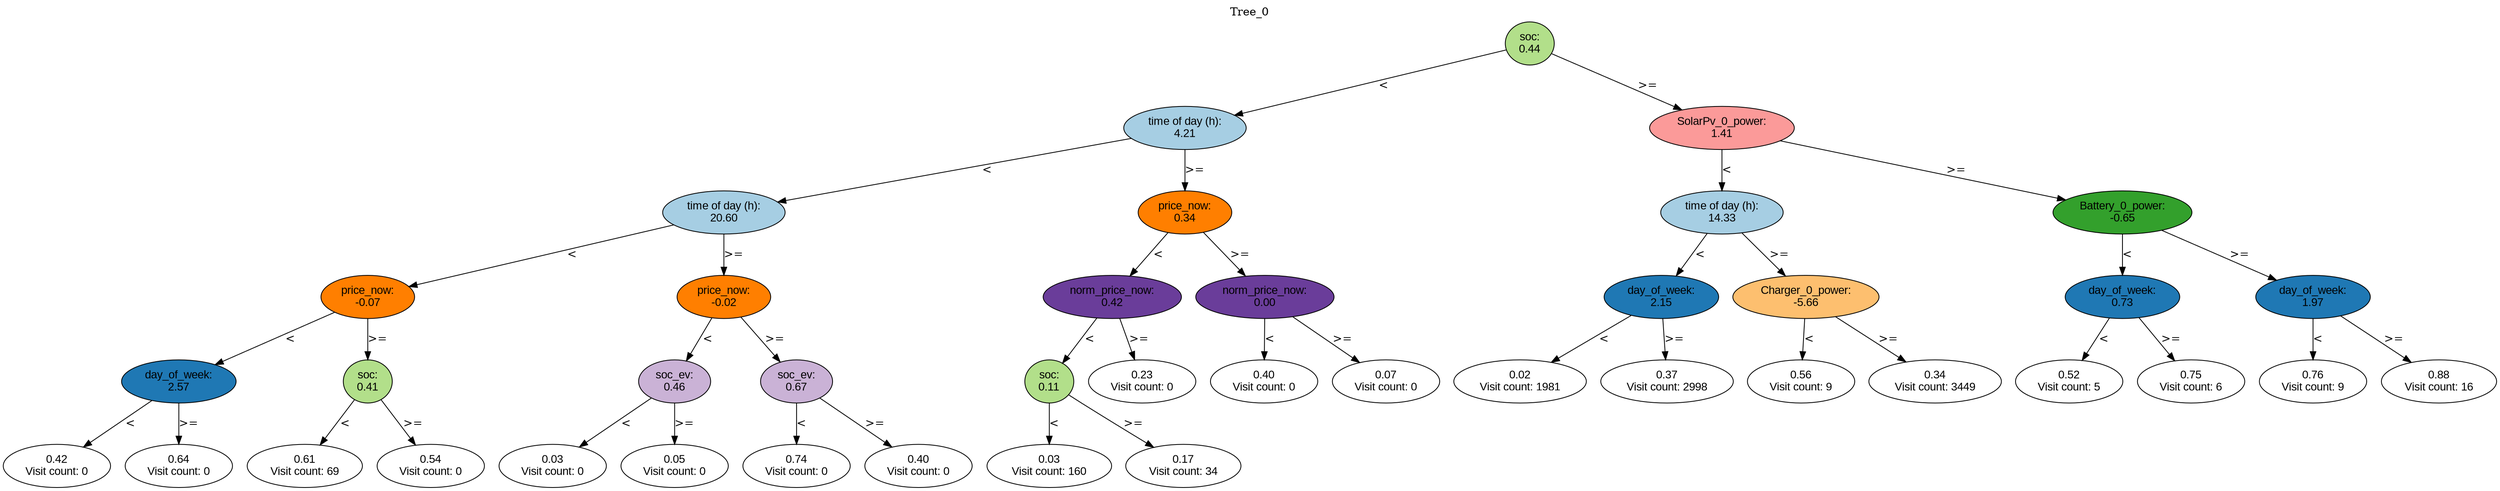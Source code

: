 digraph BST {
    node [fontname="Arial" style=filled colorscheme=paired12];
    0 [ label = "soc:
0.44" fillcolor=3];
    1 [ label = "time of day (h):
4.21" fillcolor=1];
    2 [ label = "time of day (h):
20.60" fillcolor=1];
    3 [ label = "price_now:
-0.07" fillcolor=8];
    4 [ label = "day_of_week:
2.57" fillcolor=2];
    5 [ label = "0.42
Visit count: 0" fillcolor=white];
    6 [ label = "0.64
Visit count: 0" fillcolor=white];
    7 [ label = "soc:
0.41" fillcolor=3];
    8 [ label = "0.61
Visit count: 69" fillcolor=white];
    9 [ label = "0.54
Visit count: 0" fillcolor=white];
    10 [ label = "price_now:
-0.02" fillcolor=8];
    11 [ label = "soc_ev:
0.46" fillcolor=9];
    12 [ label = "0.03
Visit count: 0" fillcolor=white];
    13 [ label = "0.05
Visit count: 0" fillcolor=white];
    14 [ label = "soc_ev:
0.67" fillcolor=9];
    15 [ label = "0.74
Visit count: 0" fillcolor=white];
    16 [ label = "0.40
Visit count: 0" fillcolor=white];
    17 [ label = "price_now:
0.34" fillcolor=8];
    18 [ label = "norm_price_now:
0.42" fillcolor=10];
    19 [ label = "soc:
0.11" fillcolor=3];
    20 [ label = "0.03
Visit count: 160" fillcolor=white];
    21 [ label = "0.17
Visit count: 34" fillcolor=white];
    22 [ label = "0.23
Visit count: 0" fillcolor=white];
    23 [ label = "norm_price_now:
0.00" fillcolor=10];
    24 [ label = "0.40
Visit count: 0" fillcolor=white];
    25 [ label = "0.07
Visit count: 0" fillcolor=white];
    26 [ label = "SolarPv_0_power:
1.41" fillcolor=5];
    27 [ label = "time of day (h):
14.33" fillcolor=1];
    28 [ label = "day_of_week:
2.15" fillcolor=2];
    29 [ label = "0.02
Visit count: 1981" fillcolor=white];
    30 [ label = "0.37
Visit count: 2998" fillcolor=white];
    31 [ label = "Charger_0_power:
-5.66" fillcolor=7];
    32 [ label = "0.56
Visit count: 9" fillcolor=white];
    33 [ label = "0.34
Visit count: 3449" fillcolor=white];
    34 [ label = "Battery_0_power:
-0.65" fillcolor=4];
    35 [ label = "day_of_week:
0.73" fillcolor=2];
    36 [ label = "0.52
Visit count: 5" fillcolor=white];
    37 [ label = "0.75
Visit count: 6" fillcolor=white];
    38 [ label = "day_of_week:
1.97" fillcolor=2];
    39 [ label = "0.76
Visit count: 9" fillcolor=white];
    40 [ label = "0.88
Visit count: 16" fillcolor=white];

    0  -> 1[ label = "<"];
    0  -> 26[ label = ">="];
    1  -> 2[ label = "<"];
    1  -> 17[ label = ">="];
    2  -> 3[ label = "<"];
    2  -> 10[ label = ">="];
    3  -> 4[ label = "<"];
    3  -> 7[ label = ">="];
    4  -> 5[ label = "<"];
    4  -> 6[ label = ">="];
    7  -> 8[ label = "<"];
    7  -> 9[ label = ">="];
    10  -> 11[ label = "<"];
    10  -> 14[ label = ">="];
    11  -> 12[ label = "<"];
    11  -> 13[ label = ">="];
    14  -> 15[ label = "<"];
    14  -> 16[ label = ">="];
    17  -> 18[ label = "<"];
    17  -> 23[ label = ">="];
    18  -> 19[ label = "<"];
    18  -> 22[ label = ">="];
    19  -> 20[ label = "<"];
    19  -> 21[ label = ">="];
    23  -> 24[ label = "<"];
    23  -> 25[ label = ">="];
    26  -> 27[ label = "<"];
    26  -> 34[ label = ">="];
    27  -> 28[ label = "<"];
    27  -> 31[ label = ">="];
    28  -> 29[ label = "<"];
    28  -> 30[ label = ">="];
    31  -> 32[ label = "<"];
    31  -> 33[ label = ">="];
    34  -> 35[ label = "<"];
    34  -> 38[ label = ">="];
    35  -> 36[ label = "<"];
    35  -> 37[ label = ">="];
    38  -> 39[ label = "<"];
    38  -> 40[ label = ">="];

    labelloc="t";
    label="Tree_0";
}